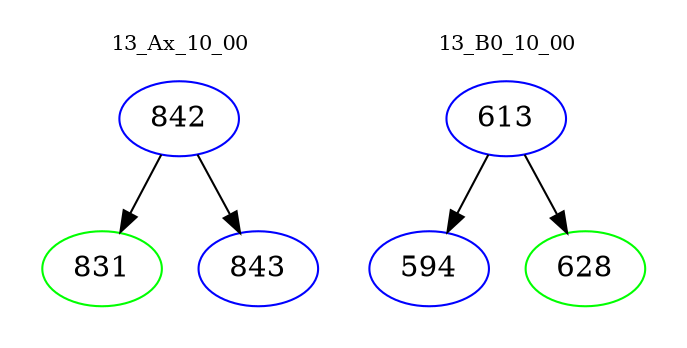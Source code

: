 digraph{
subgraph cluster_0 {
color = white
label = "13_Ax_10_00";
fontsize=10;
T0_842 [label="842", color="blue"]
T0_842 -> T0_831 [color="black"]
T0_831 [label="831", color="green"]
T0_842 -> T0_843 [color="black"]
T0_843 [label="843", color="blue"]
}
subgraph cluster_1 {
color = white
label = "13_B0_10_00";
fontsize=10;
T1_613 [label="613", color="blue"]
T1_613 -> T1_594 [color="black"]
T1_594 [label="594", color="blue"]
T1_613 -> T1_628 [color="black"]
T1_628 [label="628", color="green"]
}
}
